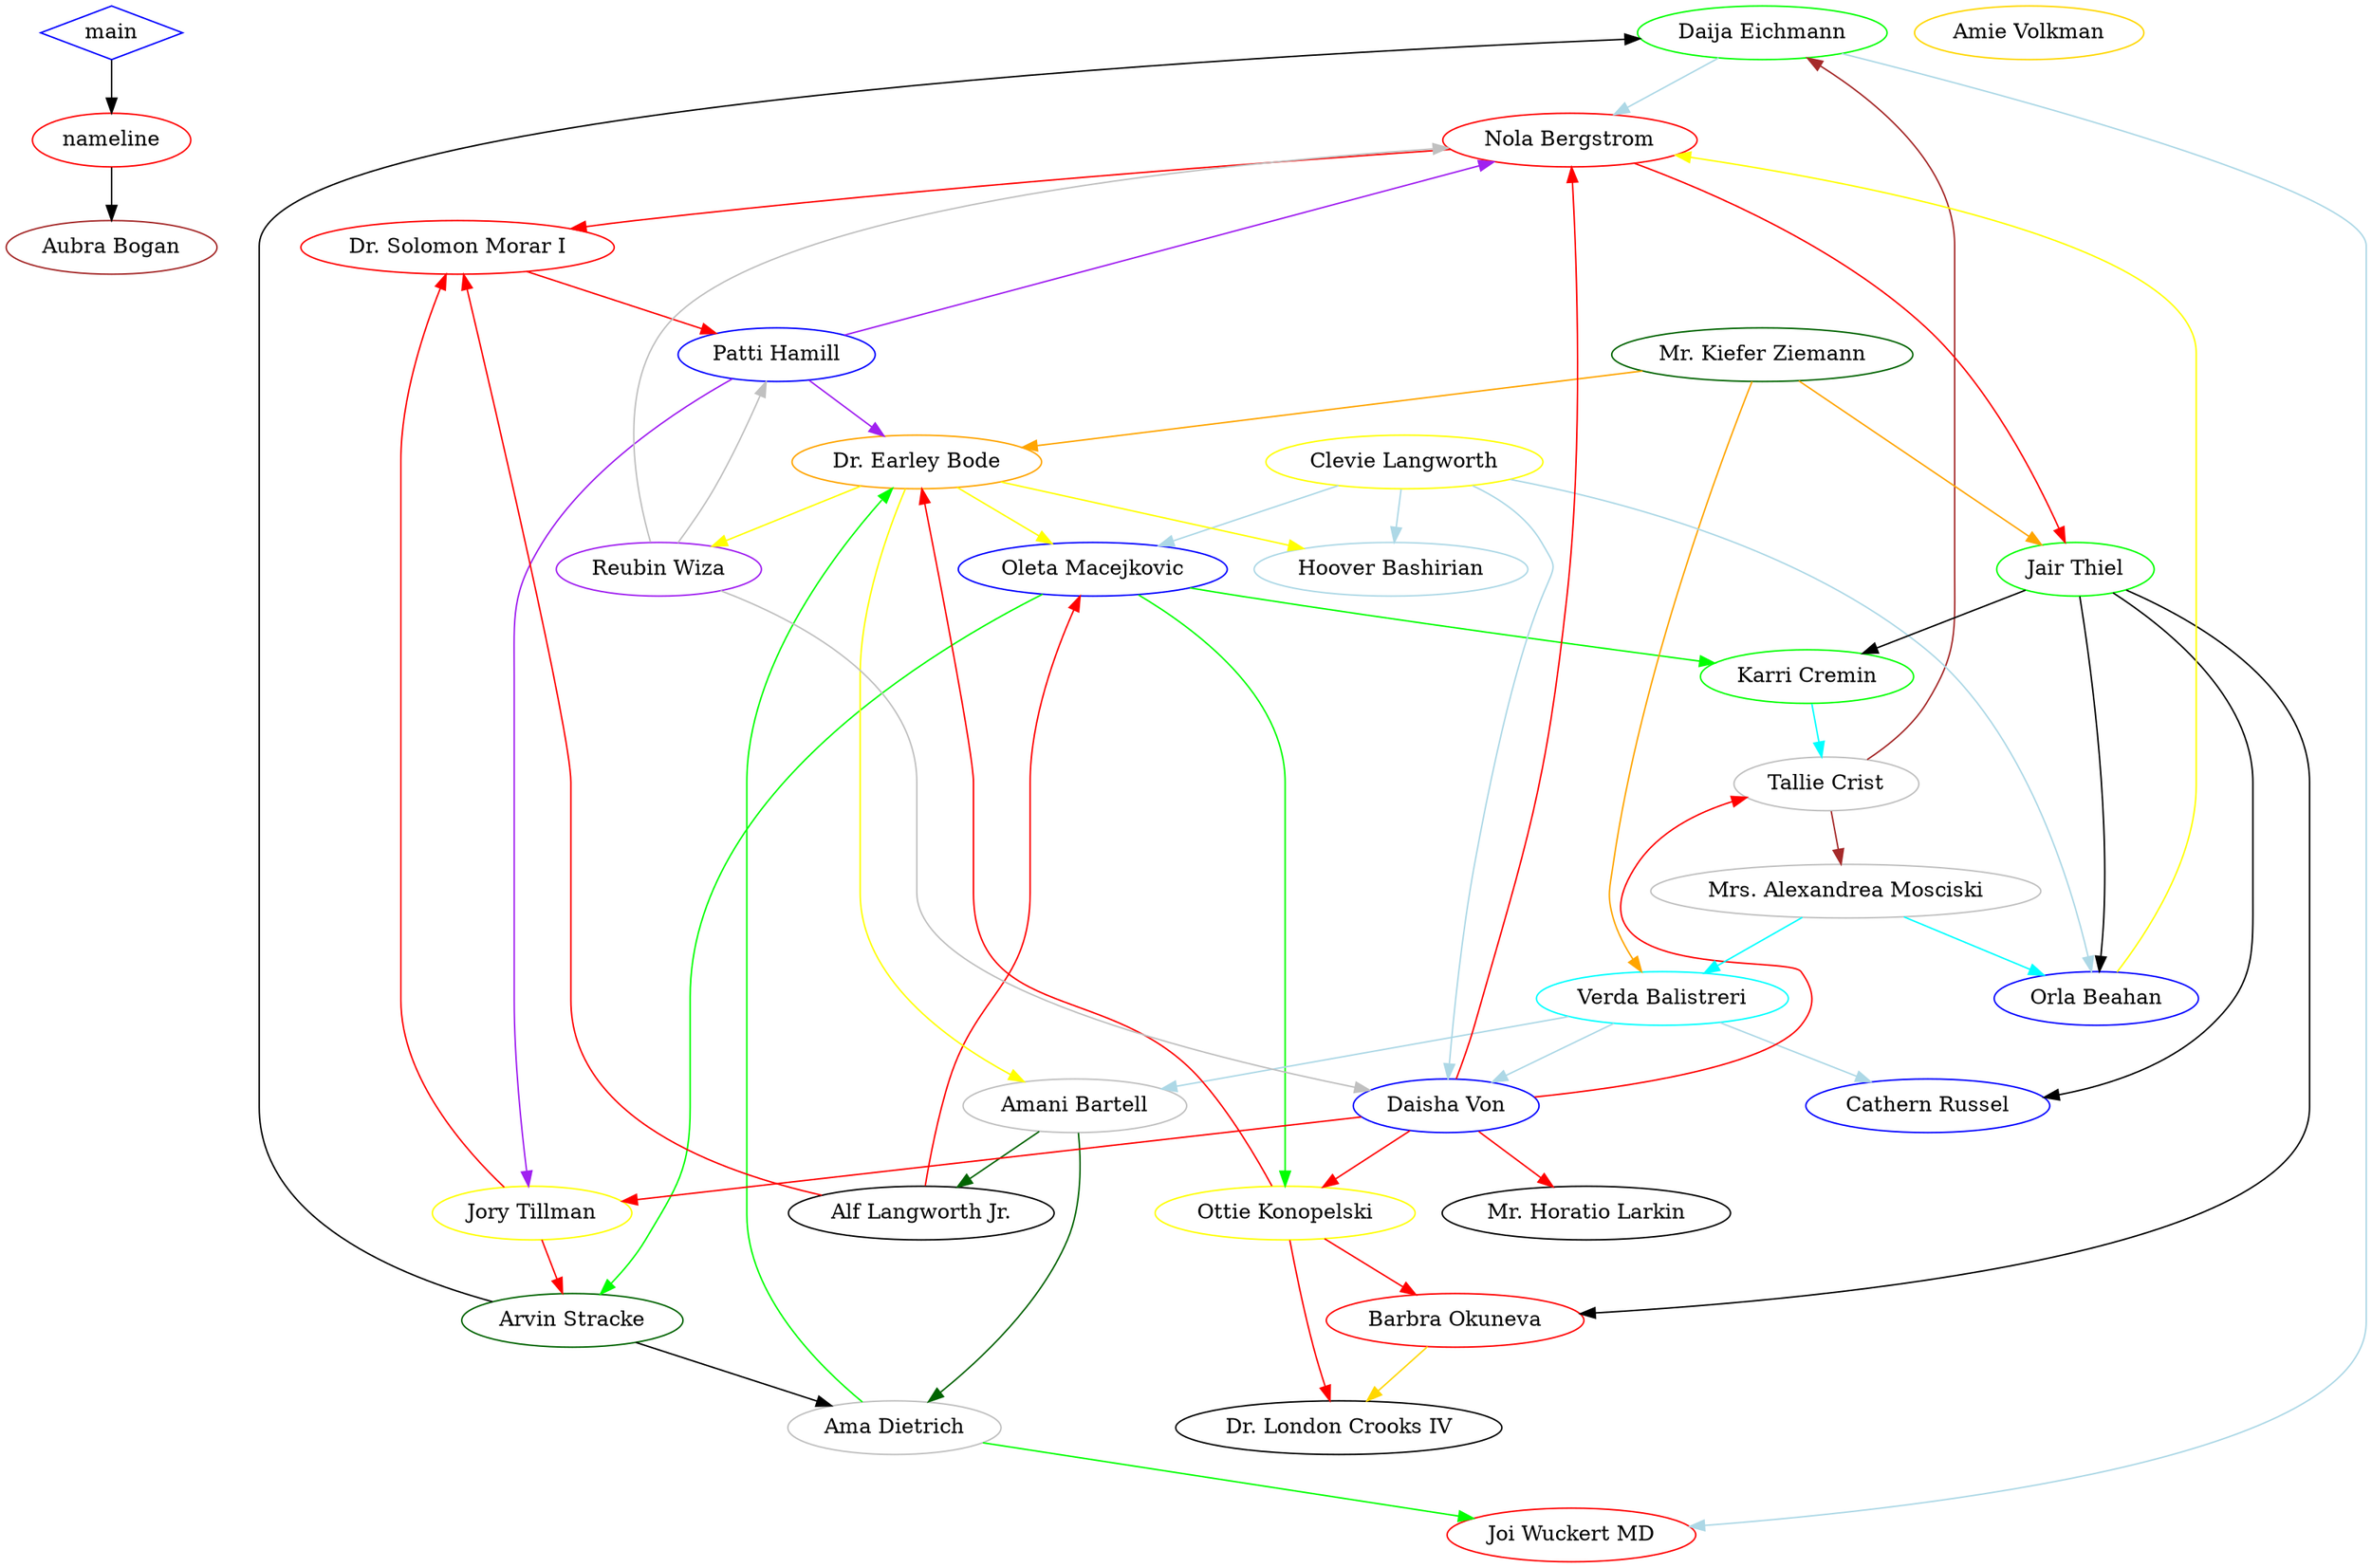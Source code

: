 digraph main{
    node[color=red]
    main[shape=diamond,color=blue]
    //node feature
    
    "Aubra Bogan"[color=brown]

    "Daija Eichmann"[color=green]

    "Ama Dietrich"[color=gray]

    "Arvin Stracke"[color=darkgreen]

    "Amie Volkman"[color=gold]

    "Patti Hamill"[color=blue]

    "Tallie Crist"[color=gray]

    "Nola Bergstrom"[color=red]

    "Oleta Macejkovic"[color=blue]

    "Dr. Solomon Morar I"[color=red]

    "Cathern Russel"[color=blue]

    "Mr. Kiefer Ziemann"[color=darkgreen]

    "Verda Balistreri"[color=cyan]

    "Dr. London Crooks IV"[color=black]

    "Barbra Okuneva"[color=red]

    "Amani Bartell"[color=gray]

    "Clevie Langworth"[color=yellow]

    "Joi Wuckert MD"[color=red]

    "Alf Langworth Jr."[color=black]

    "Jory Tillman"[color=yellow]

    "Jair Thiel"[color=green]

    "Ottie Konopelski"[color=yellow]

    "Mr. Horatio Larkin"[color=black]

    "Orla Beahan"[color=blue]

    "Daisha Von"[color=blue]

    "Hoover Bashirian"[color=lightblue]

    "Dr. Earley Bode"[color=orange]

    "Mrs. Alexandrea Mosciski"[color=gray]

    "Karri Cremin"[color=green]

    "Reubin Wiza"[color=purple]

    
    main -> nameline
    nameline ->"Aubra Bogan"
    //generated
    
    "Daija Eichmann" -> "Nola Bergstrom"[color=lightblue]
    //the 1--7
    
    "Daija Eichmann" -> "Joi Wuckert MD"[color=lightblue]
    //the 1--17
    
    "Ama Dietrich" -> "Joi Wuckert MD"[color=green]
    //the 2--17
    
    "Ama Dietrich" -> "Dr. Earley Bode"[color=green]
    //the 2--26
    
    "Arvin Stracke" -> "Daija Eichmann"[color=black]
    //the 3--1
    
    "Arvin Stracke" -> "Ama Dietrich"[color=black]
    //the 3--2
    
    "Patti Hamill" -> "Nola Bergstrom"[color=purple]
    //the 5--7
    
    "Patti Hamill" -> "Jory Tillman"[color=purple]
    //the 5--19
    
    "Patti Hamill" -> "Dr. Earley Bode"[color=purple]
    //the 5--26
    
    "Tallie Crist" -> "Daija Eichmann"[color=brown]
    //the 6--1
    
    "Tallie Crist" -> "Mrs. Alexandrea Mosciski"[color=brown]
    //the 6--27
    
    "Nola Bergstrom" -> "Dr. Solomon Morar I"[color=red]
    //the 7--9
    
    "Nola Bergstrom" -> "Jair Thiel"[color=red]
    //the 7--20
    
    "Oleta Macejkovic" -> "Arvin Stracke"[color=green]
    //the 8--3
    
    "Oleta Macejkovic" -> "Ottie Konopelski"[color=green]
    //the 8--21
    
    "Oleta Macejkovic" -> "Karri Cremin"[color=green]
    //the 8--28
    
    "Dr. Solomon Morar I" -> "Patti Hamill"[color=red]
    //the 9--5
    
    "Mr. Kiefer Ziemann" -> "Verda Balistreri"[color=orange]
    //the 11--12
    
    "Mr. Kiefer Ziemann" -> "Jair Thiel"[color=orange]
    //the 11--20
    
    "Mr. Kiefer Ziemann" -> "Dr. Earley Bode"[color=orange]
    //the 11--26
    
    "Verda Balistreri" -> "Cathern Russel"[color=lightblue]
    //the 12--10
    
    "Verda Balistreri" -> "Amani Bartell"[color=lightblue]
    //the 12--15
    
    "Verda Balistreri" -> "Daisha Von"[color=lightblue]
    //the 12--24
    
    "Barbra Okuneva" -> "Dr. London Crooks IV"[color=gold]
    //the 14--13
    
    "Amani Bartell" -> "Ama Dietrich"[color=darkgreen]
    //the 15--2
    
    "Amani Bartell" -> "Alf Langworth Jr."[color=darkgreen]
    //the 15--18
    
    "Clevie Langworth" -> "Oleta Macejkovic"[color=lightblue]
    //the 16--8
    
    "Clevie Langworth" -> "Orla Beahan"[color=lightblue]
    //the 16--23
    
    "Clevie Langworth" -> "Daisha Von"[color=lightblue]
    //the 16--24
    
    "Clevie Langworth" -> "Hoover Bashirian"[color=lightblue]
    //the 16--25
    
    "Alf Langworth Jr." -> "Oleta Macejkovic"[color=red]
    //the 18--8
    
    "Alf Langworth Jr." -> "Dr. Solomon Morar I"[color=red]
    //the 18--9
    
    "Jory Tillman" -> "Arvin Stracke"[color=red]
    //the 19--3
    
    "Jory Tillman" -> "Dr. Solomon Morar I"[color=red]
    //the 19--9
    
    "Jair Thiel" -> "Cathern Russel"[color=black]
    //the 20--10
    
    "Jair Thiel" -> "Barbra Okuneva"[color=black]
    //the 20--14
    
    "Jair Thiel" -> "Orla Beahan"[color=black]
    //the 20--23
    
    "Jair Thiel" -> "Karri Cremin"[color=black]
    //the 20--28
    
    "Ottie Konopelski" -> "Dr. London Crooks IV"[color=red]
    //the 21--13
    
    "Ottie Konopelski" -> "Barbra Okuneva"[color=red]
    //the 21--14
    
    "Ottie Konopelski" -> "Dr. Earley Bode"[color=red]
    //the 21--26
    
    "Orla Beahan" -> "Nola Bergstrom"[color=yellow]
    //the 23--7
    
    "Daisha Von" -> "Tallie Crist"[color=red]
    //the 24--6
    
    "Daisha Von" -> "Nola Bergstrom"[color=red]
    //the 24--7
    
    "Daisha Von" -> "Jory Tillman"[color=red]
    //the 24--19
    
    "Daisha Von" -> "Ottie Konopelski"[color=red]
    //the 24--21
    
    "Daisha Von" -> "Mr. Horatio Larkin"[color=red]
    //the 24--22
    
    "Dr. Earley Bode" -> "Oleta Macejkovic"[color=yellow]
    //the 26--8
    
    "Dr. Earley Bode" -> "Amani Bartell"[color=yellow]
    //the 26--15
    
    "Dr. Earley Bode" -> "Hoover Bashirian"[color=yellow]
    //the 26--25
    
    "Dr. Earley Bode" -> "Reubin Wiza"[color=yellow]
    //the 26--29
    
    "Mrs. Alexandrea Mosciski" -> "Verda Balistreri"[color=cyan]
    //the 27--12
    
    "Mrs. Alexandrea Mosciski" -> "Orla Beahan"[color=cyan]
    //the 27--23
    
    "Karri Cremin" -> "Tallie Crist"[color=cyan]
    //the 28--6
    
    "Reubin Wiza" -> "Patti Hamill"[color=gray]
    //the 29--5
    
    "Reubin Wiza" -> "Nola Bergstrom"[color=gray]
    //the 29--7
    
    "Reubin Wiza" -> "Daisha Von"[color=gray]
    //the 29--24
    
}
